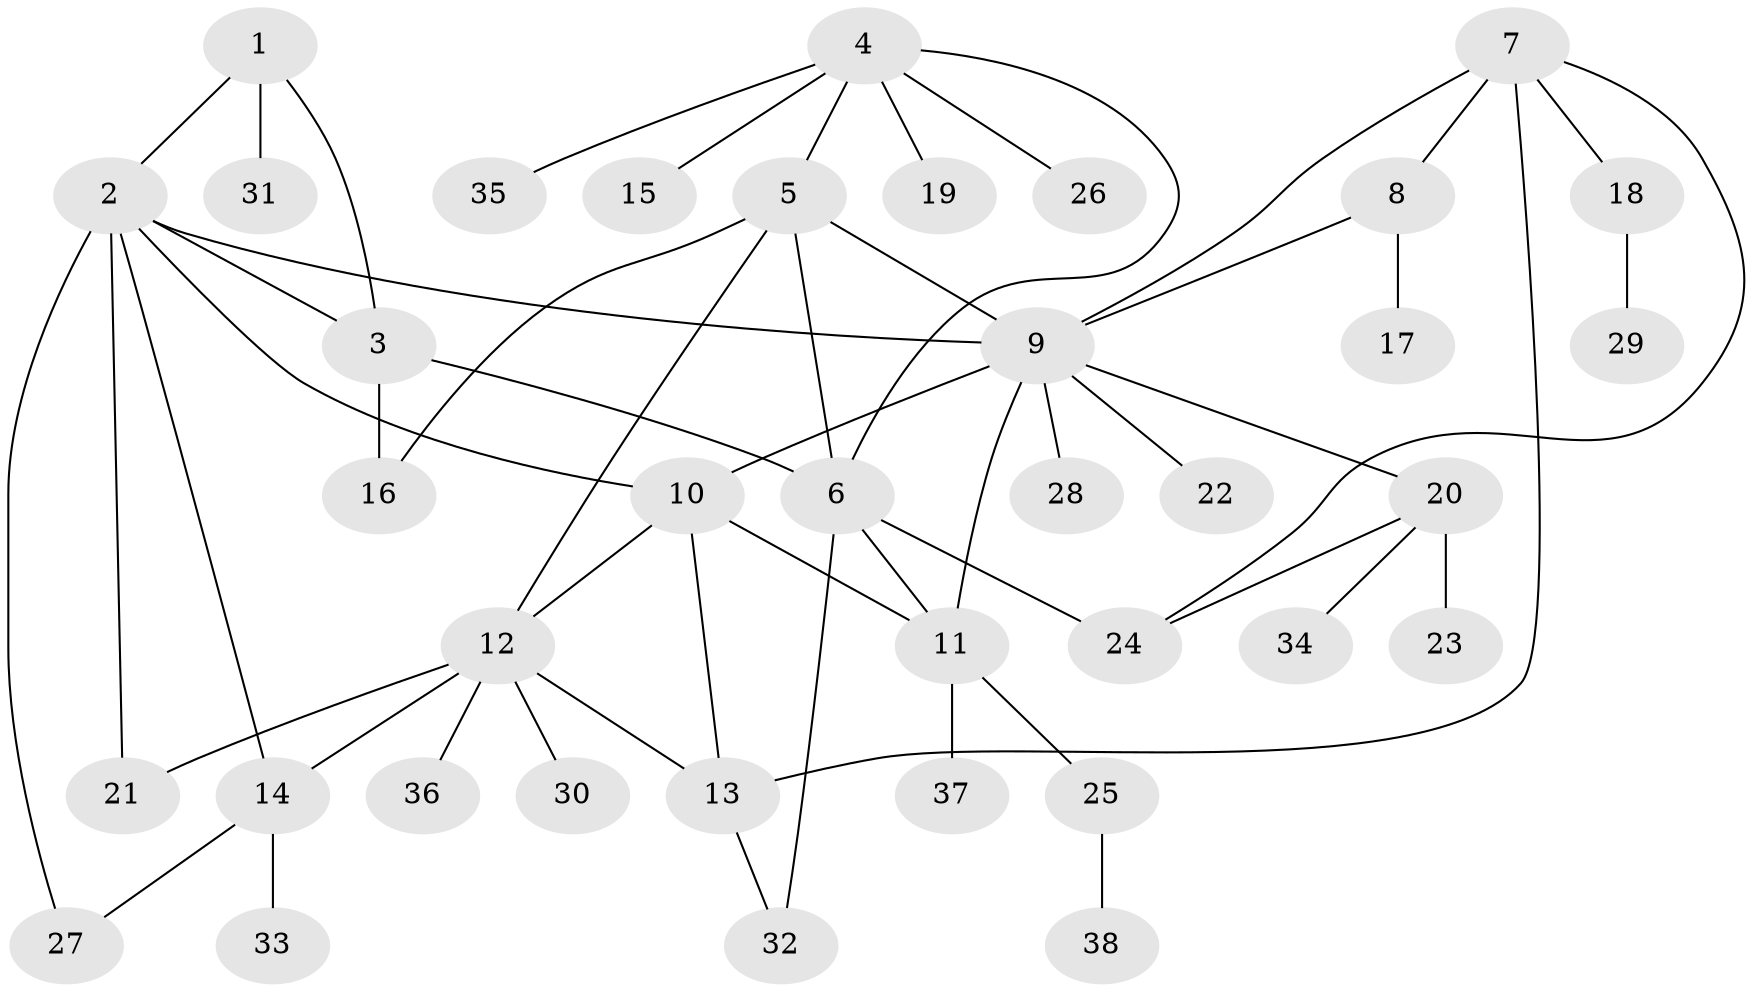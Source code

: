 // original degree distribution, {4: 0.041666666666666664, 11: 0.013888888888888888, 7: 0.027777777777777776, 6: 0.06944444444444445, 8: 0.013888888888888888, 5: 0.041666666666666664, 9: 0.013888888888888888, 3: 0.05555555555555555, 1: 0.5138888888888888, 2: 0.20833333333333334}
// Generated by graph-tools (version 1.1) at 2025/37/03/09/25 02:37:34]
// undirected, 38 vertices, 54 edges
graph export_dot {
graph [start="1"]
  node [color=gray90,style=filled];
  1;
  2;
  3;
  4;
  5;
  6;
  7;
  8;
  9;
  10;
  11;
  12;
  13;
  14;
  15;
  16;
  17;
  18;
  19;
  20;
  21;
  22;
  23;
  24;
  25;
  26;
  27;
  28;
  29;
  30;
  31;
  32;
  33;
  34;
  35;
  36;
  37;
  38;
  1 -- 2 [weight=1.0];
  1 -- 3 [weight=1.0];
  1 -- 31 [weight=1.0];
  2 -- 3 [weight=1.0];
  2 -- 9 [weight=4.0];
  2 -- 10 [weight=1.0];
  2 -- 14 [weight=1.0];
  2 -- 21 [weight=1.0];
  2 -- 27 [weight=1.0];
  3 -- 6 [weight=1.0];
  3 -- 16 [weight=3.0];
  4 -- 5 [weight=1.0];
  4 -- 6 [weight=1.0];
  4 -- 15 [weight=1.0];
  4 -- 19 [weight=1.0];
  4 -- 26 [weight=1.0];
  4 -- 35 [weight=1.0];
  5 -- 6 [weight=1.0];
  5 -- 9 [weight=1.0];
  5 -- 12 [weight=1.0];
  5 -- 16 [weight=1.0];
  6 -- 11 [weight=1.0];
  6 -- 24 [weight=2.0];
  6 -- 32 [weight=1.0];
  7 -- 8 [weight=1.0];
  7 -- 9 [weight=1.0];
  7 -- 13 [weight=1.0];
  7 -- 18 [weight=1.0];
  7 -- 24 [weight=1.0];
  8 -- 9 [weight=1.0];
  8 -- 17 [weight=1.0];
  9 -- 10 [weight=2.0];
  9 -- 11 [weight=1.0];
  9 -- 20 [weight=1.0];
  9 -- 22 [weight=1.0];
  9 -- 28 [weight=1.0];
  10 -- 11 [weight=1.0];
  10 -- 12 [weight=1.0];
  10 -- 13 [weight=2.0];
  11 -- 25 [weight=1.0];
  11 -- 37 [weight=1.0];
  12 -- 13 [weight=1.0];
  12 -- 14 [weight=1.0];
  12 -- 21 [weight=2.0];
  12 -- 30 [weight=1.0];
  12 -- 36 [weight=1.0];
  13 -- 32 [weight=1.0];
  14 -- 27 [weight=1.0];
  14 -- 33 [weight=1.0];
  18 -- 29 [weight=1.0];
  20 -- 23 [weight=1.0];
  20 -- 24 [weight=1.0];
  20 -- 34 [weight=1.0];
  25 -- 38 [weight=1.0];
}
